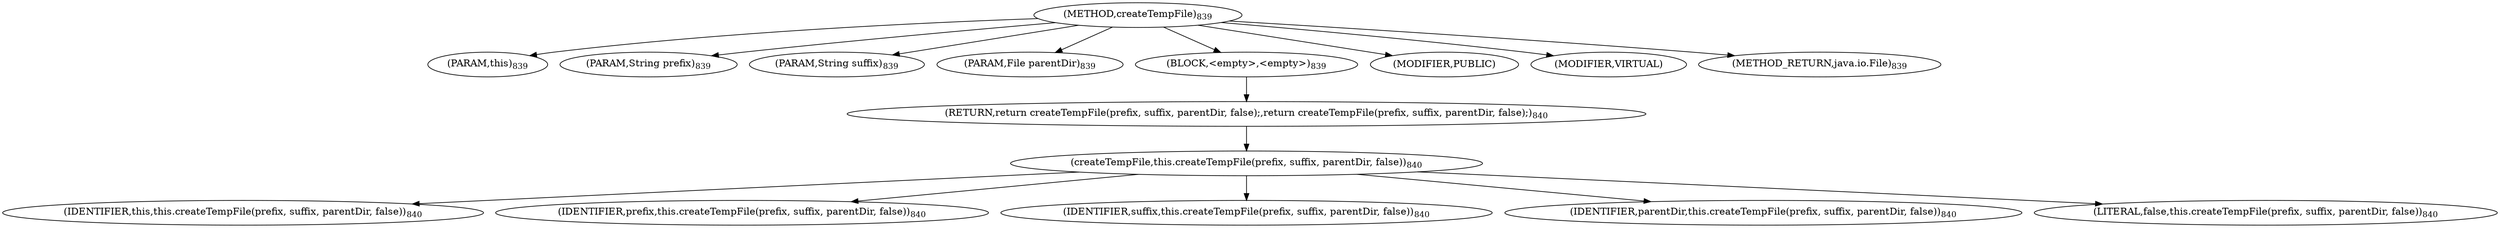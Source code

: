 digraph "createTempFile" {  
"1509" [label = <(METHOD,createTempFile)<SUB>839</SUB>> ]
"58" [label = <(PARAM,this)<SUB>839</SUB>> ]
"1510" [label = <(PARAM,String prefix)<SUB>839</SUB>> ]
"1511" [label = <(PARAM,String suffix)<SUB>839</SUB>> ]
"1512" [label = <(PARAM,File parentDir)<SUB>839</SUB>> ]
"1513" [label = <(BLOCK,&lt;empty&gt;,&lt;empty&gt;)<SUB>839</SUB>> ]
"1514" [label = <(RETURN,return createTempFile(prefix, suffix, parentDir, false);,return createTempFile(prefix, suffix, parentDir, false);)<SUB>840</SUB>> ]
"1515" [label = <(createTempFile,this.createTempFile(prefix, suffix, parentDir, false))<SUB>840</SUB>> ]
"57" [label = <(IDENTIFIER,this,this.createTempFile(prefix, suffix, parentDir, false))<SUB>840</SUB>> ]
"1516" [label = <(IDENTIFIER,prefix,this.createTempFile(prefix, suffix, parentDir, false))<SUB>840</SUB>> ]
"1517" [label = <(IDENTIFIER,suffix,this.createTempFile(prefix, suffix, parentDir, false))<SUB>840</SUB>> ]
"1518" [label = <(IDENTIFIER,parentDir,this.createTempFile(prefix, suffix, parentDir, false))<SUB>840</SUB>> ]
"1519" [label = <(LITERAL,false,this.createTempFile(prefix, suffix, parentDir, false))<SUB>840</SUB>> ]
"1520" [label = <(MODIFIER,PUBLIC)> ]
"1521" [label = <(MODIFIER,VIRTUAL)> ]
"1522" [label = <(METHOD_RETURN,java.io.File)<SUB>839</SUB>> ]
  "1509" -> "58" 
  "1509" -> "1510" 
  "1509" -> "1511" 
  "1509" -> "1512" 
  "1509" -> "1513" 
  "1509" -> "1520" 
  "1509" -> "1521" 
  "1509" -> "1522" 
  "1513" -> "1514" 
  "1514" -> "1515" 
  "1515" -> "57" 
  "1515" -> "1516" 
  "1515" -> "1517" 
  "1515" -> "1518" 
  "1515" -> "1519" 
}
